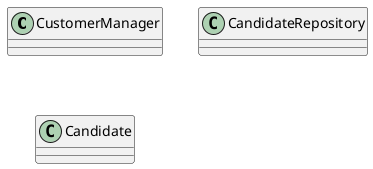 @startuml
skinparam classAttributeIconSize 0

class CustomerManager
{
}


class  CandidateRepository
{
}

class Candidate {
}



@enduml